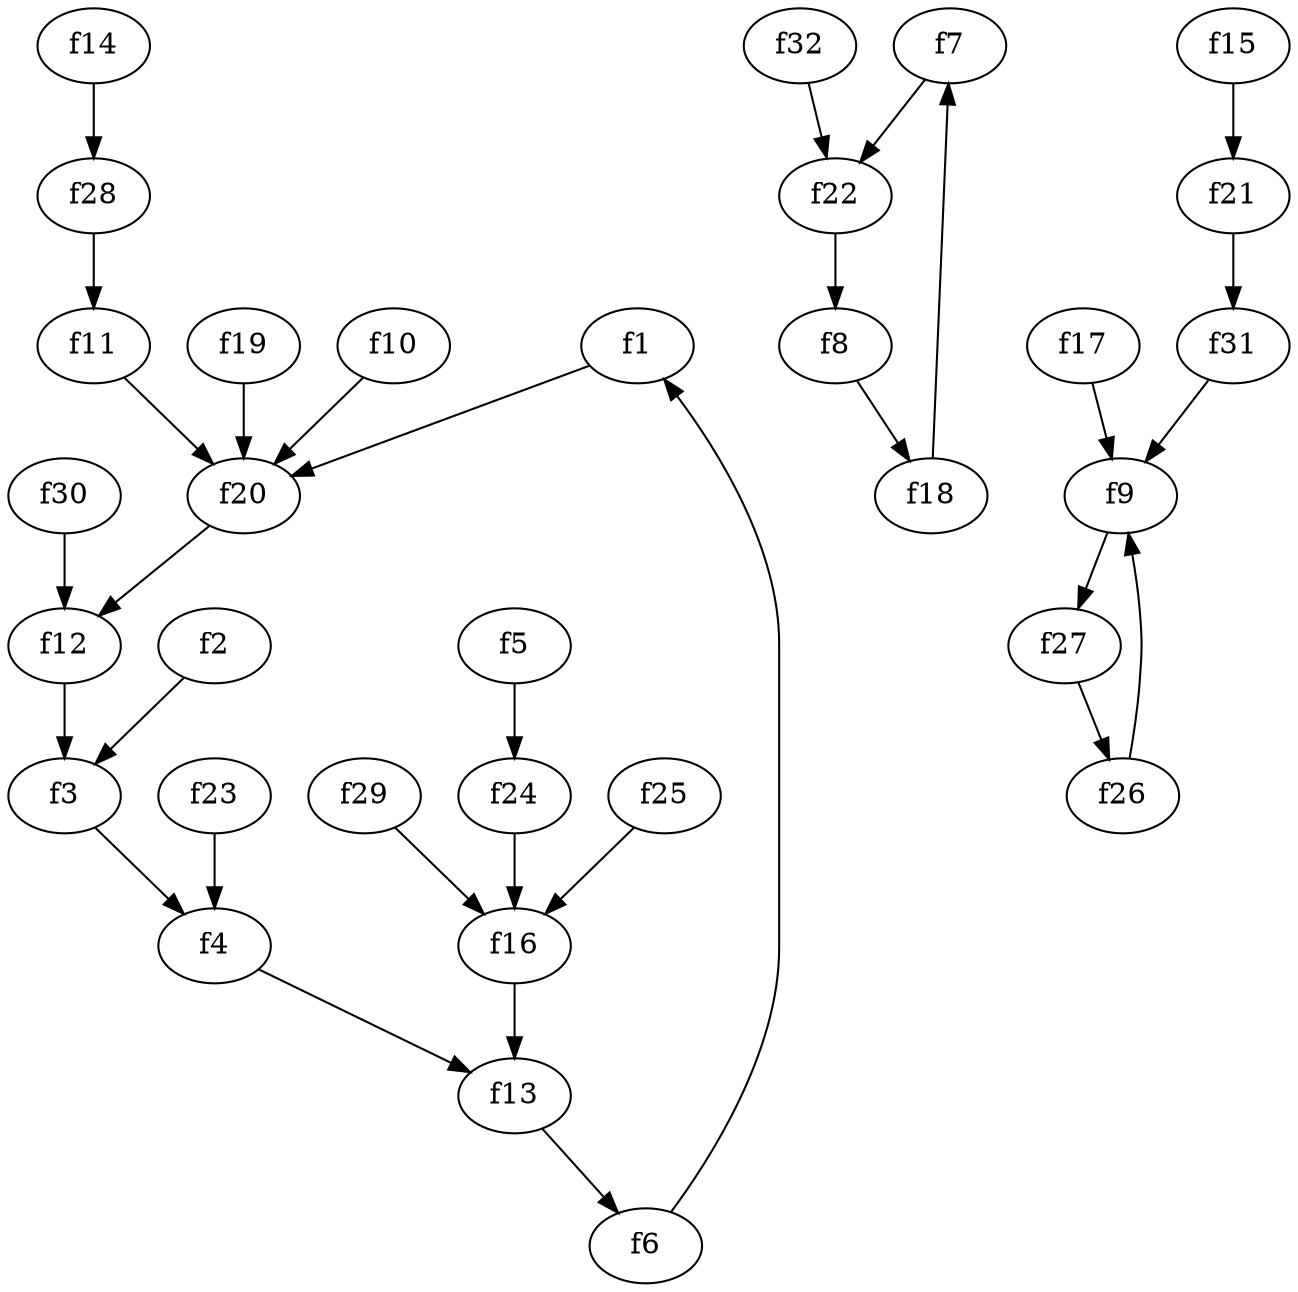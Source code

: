 strict digraph  {
f1;
f2;
f3;
f4;
f5;
f6;
f7;
f8;
f9;
f10;
f11;
f12;
f13;
f14;
f15;
f16;
f17;
f18;
f19;
f20;
f21;
f22;
f23;
f24;
f25;
f26;
f27;
f28;
f29;
f30;
f31;
f32;
f1 -> f20  [weight=2];
f2 -> f3  [weight=2];
f3 -> f4  [weight=2];
f4 -> f13  [weight=2];
f5 -> f24  [weight=2];
f6 -> f1  [weight=2];
f7 -> f22  [weight=2];
f8 -> f18  [weight=2];
f9 -> f27  [weight=2];
f10 -> f20  [weight=2];
f11 -> f20  [weight=2];
f12 -> f3  [weight=2];
f13 -> f6  [weight=2];
f14 -> f28  [weight=2];
f15 -> f21  [weight=2];
f16 -> f13  [weight=2];
f17 -> f9  [weight=2];
f18 -> f7  [weight=2];
f19 -> f20  [weight=2];
f20 -> f12  [weight=2];
f21 -> f31  [weight=2];
f22 -> f8  [weight=2];
f23 -> f4  [weight=2];
f24 -> f16  [weight=2];
f25 -> f16  [weight=2];
f26 -> f9  [weight=2];
f27 -> f26  [weight=2];
f28 -> f11  [weight=2];
f29 -> f16  [weight=2];
f30 -> f12  [weight=2];
f31 -> f9  [weight=2];
f32 -> f22  [weight=2];
}
